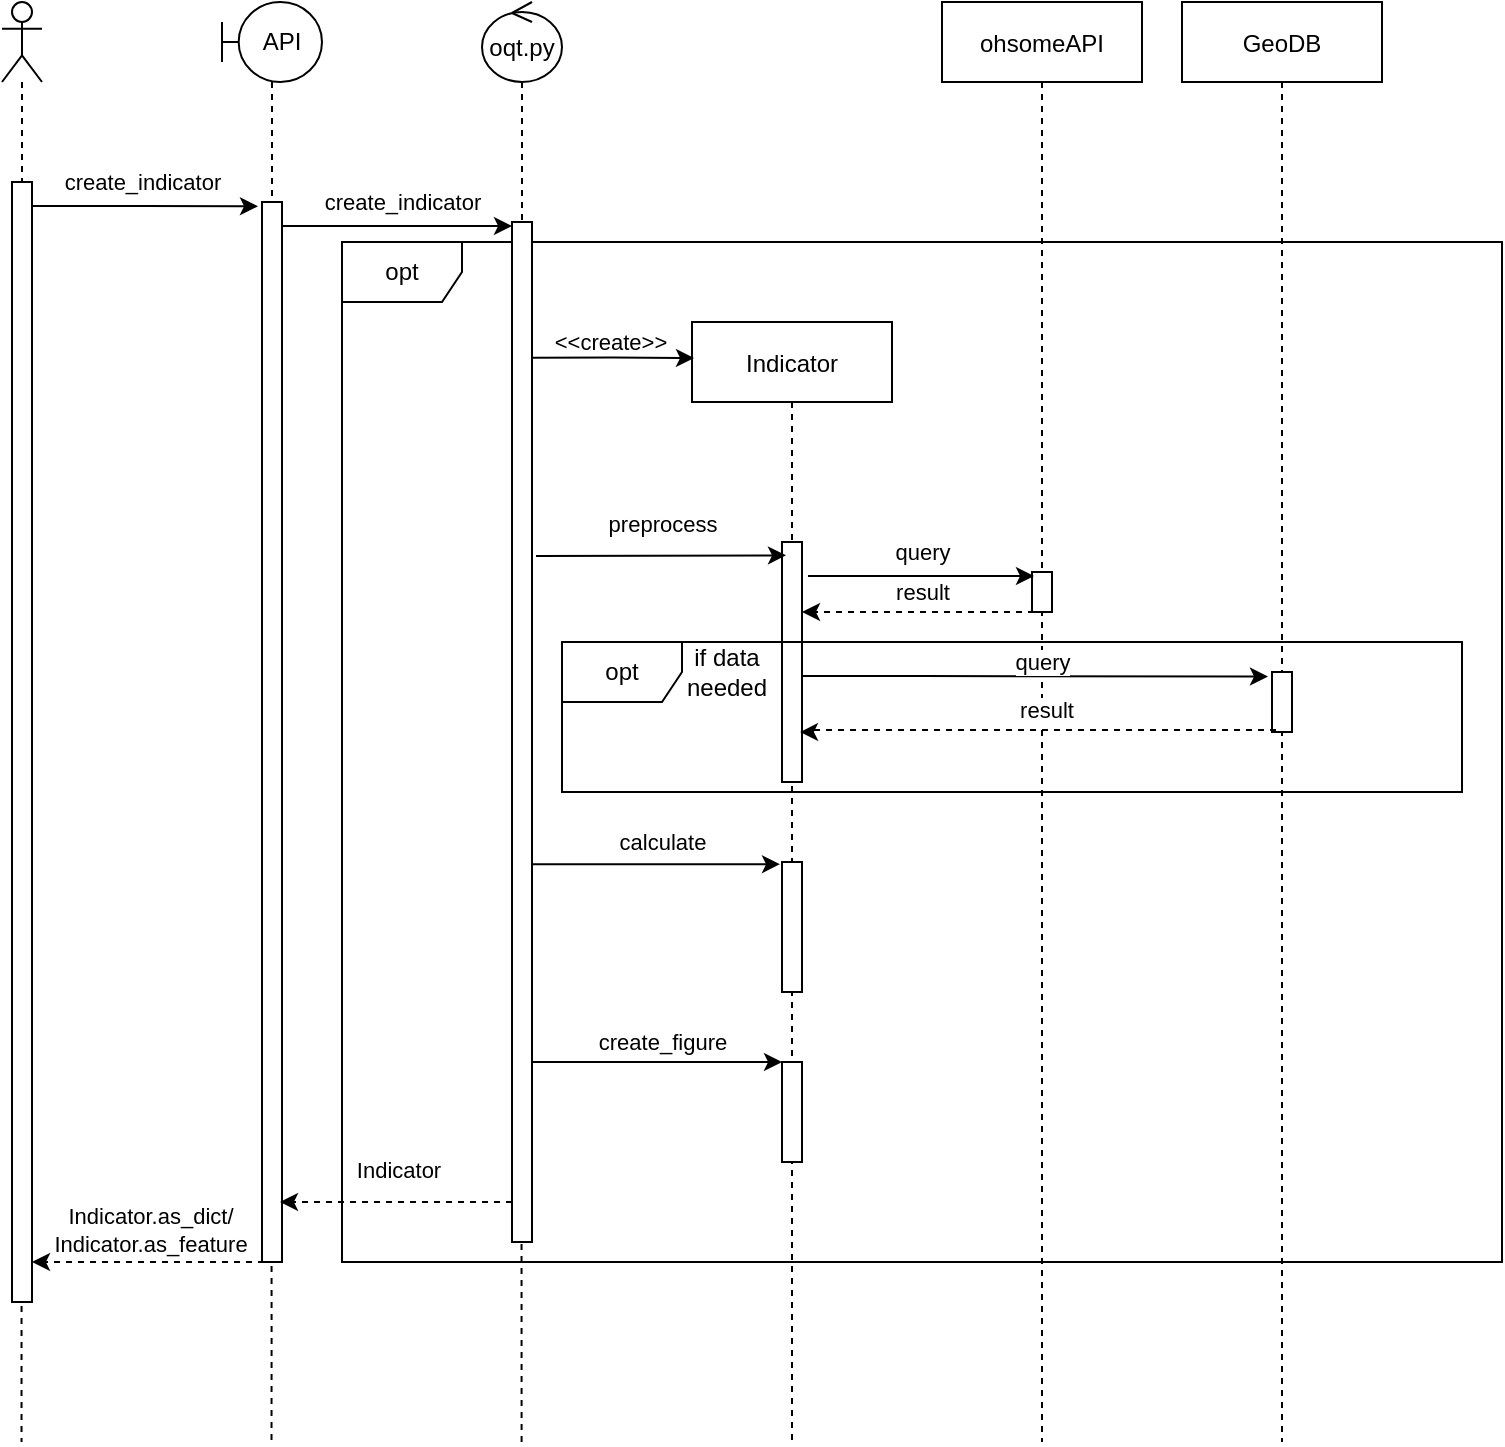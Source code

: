 <mxfile version="21.6.8" type="device">
  <diagram id="kgpKYQtTHZ0yAKxKKP6v" name="Page-1">
    <mxGraphModel dx="1728" dy="932" grid="1" gridSize="10" guides="1" tooltips="1" connect="1" arrows="1" fold="1" page="1" pageScale="1" pageWidth="850" pageHeight="1100" math="0" shadow="0">
      <root>
        <mxCell id="0" />
        <mxCell id="1" parent="0" />
        <mxCell id="RkgCNi8kKASeo4aPOwPu-42" value="opt" style="shape=umlFrame;whiteSpace=wrap;html=1;rounded=0;shadow=0;glass=0;sketch=0;" parent="1" vertex="1">
          <mxGeometry x="200" y="200" width="580" height="510" as="geometry" />
        </mxCell>
        <mxCell id="3nuBFxr9cyL0pnOWT2aG-1" value="Indicator" style="shape=umlLifeline;perimeter=lifelinePerimeter;container=1;collapsible=0;recursiveResize=0;rounded=0;shadow=0;strokeWidth=1;glass=0;sketch=0;size=40;" parent="1" vertex="1">
          <mxGeometry x="375" y="240" width="100" height="560" as="geometry" />
        </mxCell>
        <mxCell id="3nuBFxr9cyL0pnOWT2aG-2" value="" style="points=[];perimeter=orthogonalPerimeter;rounded=0;shadow=0;strokeWidth=1;" parent="3nuBFxr9cyL0pnOWT2aG-1" vertex="1">
          <mxGeometry x="45" y="110" width="10" height="120" as="geometry" />
        </mxCell>
        <mxCell id="RkgCNi8kKASeo4aPOwPu-27" value="" style="points=[];perimeter=orthogonalPerimeter;rounded=0;shadow=0;strokeWidth=1;" parent="3nuBFxr9cyL0pnOWT2aG-1" vertex="1">
          <mxGeometry x="45" y="370" width="10" height="50" as="geometry" />
        </mxCell>
        <mxCell id="RkgCNi8kKASeo4aPOwPu-25" value="" style="points=[];perimeter=orthogonalPerimeter;rounded=0;shadow=0;strokeWidth=1;" parent="3nuBFxr9cyL0pnOWT2aG-1" vertex="1">
          <mxGeometry x="45" y="270" width="10" height="65" as="geometry" />
        </mxCell>
        <mxCell id="RkgCNi8kKASeo4aPOwPu-11" style="edgeStyle=orthogonalEdgeStyle;rounded=0;orthogonalLoop=1;jettySize=auto;html=1;endArrow=none;endFill=0;dashed=1;" parent="1" edge="1">
          <mxGeometry relative="1" as="geometry">
            <mxPoint x="39.76" y="800" as="targetPoint" />
            <Array as="points">
              <mxPoint x="39.76" y="540" />
            </Array>
            <mxPoint x="39.76" y="690.0" as="sourcePoint" />
          </mxGeometry>
        </mxCell>
        <mxCell id="RkgCNi8kKASeo4aPOwPu-5" value="" style="shape=umlActor;verticalLabelPosition=bottom;verticalAlign=top;html=1;outlineConnect=0;rounded=0;shadow=0;glass=0;sketch=0;" parent="1" vertex="1">
          <mxGeometry x="30" y="80" width="20" height="40" as="geometry" />
        </mxCell>
        <mxCell id="RkgCNi8kKASeo4aPOwPu-19" style="edgeStyle=orthogonalEdgeStyle;rounded=0;orthogonalLoop=1;jettySize=auto;html=1;entryX=0.5;entryY=0;entryDx=0;entryDy=0;entryPerimeter=0;dashed=1;endArrow=none;endFill=0;" parent="1" source="RkgCNi8kKASeo4aPOwPu-6" target="RkgCNi8kKASeo4aPOwPu-18" edge="1">
          <mxGeometry relative="1" as="geometry" />
        </mxCell>
        <mxCell id="RkgCNi8kKASeo4aPOwPu-6" value="oqt.py" style="ellipse;shape=umlControl;whiteSpace=wrap;html=1;rounded=0;shadow=0;glass=0;sketch=0;" parent="1" vertex="1">
          <mxGeometry x="270" y="80" width="40" height="40" as="geometry" />
        </mxCell>
        <mxCell id="RkgCNi8kKASeo4aPOwPu-14" style="edgeStyle=orthogonalEdgeStyle;rounded=0;orthogonalLoop=1;jettySize=auto;html=1;dashed=1;endArrow=none;endFill=0;" parent="1" edge="1">
          <mxGeometry relative="1" as="geometry">
            <mxPoint x="164.76" y="800" as="targetPoint" />
            <Array as="points">
              <mxPoint x="164.76" y="750" />
            </Array>
            <mxPoint x="164.76" y="670.0" as="sourcePoint" />
          </mxGeometry>
        </mxCell>
        <mxCell id="RkgCNi8kKASeo4aPOwPu-7" value="API" style="shape=umlBoundary;whiteSpace=wrap;html=1;rounded=0;shadow=0;glass=0;sketch=0;" parent="1" vertex="1">
          <mxGeometry x="140" y="80" width="50" height="40" as="geometry" />
        </mxCell>
        <mxCell id="RkgCNi8kKASeo4aPOwPu-8" value="ohsomeAPI" style="shape=umlLifeline;perimeter=lifelinePerimeter;container=1;collapsible=0;recursiveResize=0;rounded=0;shadow=0;strokeWidth=1;glass=0;sketch=0;" parent="1" vertex="1">
          <mxGeometry x="500" y="80" width="100" height="720" as="geometry" />
        </mxCell>
        <mxCell id="RkgCNi8kKASeo4aPOwPu-9" value="" style="points=[];perimeter=orthogonalPerimeter;rounded=0;shadow=0;strokeWidth=1;" parent="RkgCNi8kKASeo4aPOwPu-8" vertex="1">
          <mxGeometry x="45" y="285" width="10" height="20" as="geometry" />
        </mxCell>
        <mxCell id="RkgCNi8kKASeo4aPOwPu-20" value="&lt;div&gt;create_indicator&lt;/div&gt;" style="edgeStyle=orthogonalEdgeStyle;rounded=0;orthogonalLoop=1;jettySize=auto;html=1;endArrow=classic;endFill=1;entryX=-0.2;entryY=0.004;entryDx=0;entryDy=0;entryPerimeter=0;" parent="1" source="RkgCNi8kKASeo4aPOwPu-12" target="RkgCNi8kKASeo4aPOwPu-15" edge="1">
          <mxGeometry x="-0.027" y="12" relative="1" as="geometry">
            <mxPoint x="170" y="183" as="targetPoint" />
            <Array as="points">
              <mxPoint x="100" y="182" />
              <mxPoint x="100" y="182" />
            </Array>
            <mxPoint as="offset" />
          </mxGeometry>
        </mxCell>
        <mxCell id="RkgCNi8kKASeo4aPOwPu-12" value="" style="points=[];perimeter=orthogonalPerimeter;rounded=0;shadow=0;strokeWidth=1;" parent="1" vertex="1">
          <mxGeometry x="35" y="170" width="10" height="560" as="geometry" />
        </mxCell>
        <mxCell id="RkgCNi8kKASeo4aPOwPu-13" style="edgeStyle=orthogonalEdgeStyle;rounded=0;orthogonalLoop=1;jettySize=auto;html=1;endArrow=none;endFill=0;dashed=1;" parent="1" source="RkgCNi8kKASeo4aPOwPu-5" target="RkgCNi8kKASeo4aPOwPu-12" edge="1">
          <mxGeometry relative="1" as="geometry">
            <mxPoint x="40" y="650" as="targetPoint" />
            <mxPoint x="40" y="120" as="sourcePoint" />
            <Array as="points" />
          </mxGeometry>
        </mxCell>
        <mxCell id="RkgCNi8kKASeo4aPOwPu-22" value="create_indicator" style="edgeStyle=orthogonalEdgeStyle;rounded=0;orthogonalLoop=1;jettySize=auto;html=1;endArrow=classic;endFill=1;entryX=0;entryY=0.004;entryDx=0;entryDy=0;entryPerimeter=0;" parent="1" source="RkgCNi8kKASeo4aPOwPu-15" target="RkgCNi8kKASeo4aPOwPu-18" edge="1">
          <mxGeometry x="0.043" y="12" relative="1" as="geometry">
            <mxPoint x="290" y="460" as="targetPoint" />
            <Array as="points">
              <mxPoint x="230" y="192" />
              <mxPoint x="230" y="192" />
            </Array>
            <mxPoint as="offset" />
          </mxGeometry>
        </mxCell>
        <mxCell id="RkgCNi8kKASeo4aPOwPu-15" value="" style="points=[];perimeter=orthogonalPerimeter;rounded=0;shadow=0;strokeWidth=1;" parent="1" vertex="1">
          <mxGeometry x="160" y="180" width="10" height="530" as="geometry" />
        </mxCell>
        <mxCell id="RkgCNi8kKASeo4aPOwPu-16" style="edgeStyle=orthogonalEdgeStyle;rounded=0;orthogonalLoop=1;jettySize=auto;html=1;dashed=1;endArrow=none;endFill=0;" parent="1" source="RkgCNi8kKASeo4aPOwPu-7" target="RkgCNi8kKASeo4aPOwPu-15" edge="1">
          <mxGeometry relative="1" as="geometry">
            <mxPoint x="180" y="790" as="targetPoint" />
            <mxPoint x="170" y="120" as="sourcePoint" />
            <Array as="points" />
          </mxGeometry>
        </mxCell>
        <mxCell id="RkgCNi8kKASeo4aPOwPu-17" style="edgeStyle=orthogonalEdgeStyle;rounded=0;orthogonalLoop=1;jettySize=auto;html=1;dashed=1;endArrow=none;endFill=0;" parent="1" edge="1">
          <mxGeometry relative="1" as="geometry">
            <mxPoint x="289.76" y="800" as="targetPoint" />
            <Array as="points">
              <mxPoint x="289.76" y="800" />
            </Array>
            <mxPoint x="289.76" y="665.0" as="sourcePoint" />
          </mxGeometry>
        </mxCell>
        <mxCell id="RkgCNi8kKASeo4aPOwPu-33" value="Indicator" style="edgeStyle=orthogonalEdgeStyle;rounded=0;orthogonalLoop=1;jettySize=auto;html=1;endArrow=classic;endFill=1;dashed=1;" parent="1" source="RkgCNi8kKASeo4aPOwPu-18" edge="1">
          <mxGeometry x="-0.018" y="-16" relative="1" as="geometry">
            <mxPoint x="169" y="680" as="targetPoint" />
            <Array as="points">
              <mxPoint x="169" y="680" />
            </Array>
            <mxPoint as="offset" />
          </mxGeometry>
        </mxCell>
        <mxCell id="RkgCNi8kKASeo4aPOwPu-18" value="" style="points=[];perimeter=orthogonalPerimeter;rounded=0;shadow=0;strokeWidth=1;" parent="1" vertex="1">
          <mxGeometry x="285" y="190" width="10" height="510" as="geometry" />
        </mxCell>
        <mxCell id="RkgCNi8kKASeo4aPOwPu-23" value="preprocess" style="edgeStyle=orthogonalEdgeStyle;rounded=0;orthogonalLoop=1;jettySize=auto;html=1;endArrow=classic;endFill=1;entryX=0.47;entryY=0.169;entryDx=0;entryDy=0;entryPerimeter=0;verticalAlign=bottom;" parent="1" edge="1">
          <mxGeometry x="0.008" y="7" relative="1" as="geometry">
            <mxPoint x="422" y="356.68" as="targetPoint" />
            <mxPoint x="297" y="357" as="sourcePoint" />
            <Array as="points">
              <mxPoint x="297" y="357" />
            </Array>
            <mxPoint as="offset" />
          </mxGeometry>
        </mxCell>
        <mxCell id="RkgCNi8kKASeo4aPOwPu-24" value="calculate" style="edgeStyle=orthogonalEdgeStyle;rounded=0;orthogonalLoop=1;jettySize=auto;html=1;endArrow=classic;endFill=1;entryX=-0.1;entryY=0.017;entryDx=0;entryDy=0;entryPerimeter=0;" parent="1" target="RkgCNi8kKASeo4aPOwPu-25" edge="1">
          <mxGeometry x="0.207" y="11" relative="1" as="geometry">
            <mxPoint x="459" y="534" as="targetPoint" />
            <mxPoint x="295" y="536" as="sourcePoint" />
            <Array as="points">
              <mxPoint x="295" y="511" />
            </Array>
            <mxPoint as="offset" />
          </mxGeometry>
        </mxCell>
        <mxCell id="RkgCNi8kKASeo4aPOwPu-29" value="&amp;lt;&amp;lt;create&amp;gt;&amp;gt;" style="edgeStyle=orthogonalEdgeStyle;rounded=0;orthogonalLoop=1;jettySize=auto;html=1;endArrow=classic;endFill=1;entryX=0.01;entryY=0.032;entryDx=0;entryDy=0;entryPerimeter=0;exitX=0.991;exitY=0.133;exitDx=0;exitDy=0;exitPerimeter=0;" parent="1" source="RkgCNi8kKASeo4aPOwPu-18" edge="1">
          <mxGeometry x="-0.053" y="-8" relative="1" as="geometry">
            <mxPoint x="376" y="258.04" as="targetPoint" />
            <mxPoint x="385" y="245" as="sourcePoint" />
            <Array as="points" />
            <mxPoint x="1" y="-16" as="offset" />
          </mxGeometry>
        </mxCell>
        <mxCell id="RkgCNi8kKASeo4aPOwPu-30" value="GeoDB" style="shape=umlLifeline;perimeter=lifelinePerimeter;container=1;collapsible=0;recursiveResize=0;rounded=0;shadow=0;strokeWidth=1;glass=0;sketch=0;" parent="1" vertex="1">
          <mxGeometry x="620" y="80" width="100" height="720" as="geometry" />
        </mxCell>
        <mxCell id="RkgCNi8kKASeo4aPOwPu-31" value="" style="points=[];perimeter=orthogonalPerimeter;rounded=0;shadow=0;strokeWidth=1;" parent="RkgCNi8kKASeo4aPOwPu-30" vertex="1">
          <mxGeometry x="45" y="335" width="10" height="30" as="geometry" />
        </mxCell>
        <mxCell id="RkgCNi8kKASeo4aPOwPu-26" value="create_figure" style="edgeStyle=orthogonalEdgeStyle;rounded=0;orthogonalLoop=1;jettySize=auto;html=1;endArrow=classic;endFill=1;entryX=0;entryY=0;entryDx=0;entryDy=0;entryPerimeter=0;" parent="1" target="RkgCNi8kKASeo4aPOwPu-27" edge="1">
          <mxGeometry x="0.04" y="10" relative="1" as="geometry">
            <mxPoint x="420" y="695" as="targetPoint" />
            <mxPoint x="295" y="610" as="sourcePoint" />
            <Array as="points">
              <mxPoint x="295" y="610" />
            </Array>
            <mxPoint as="offset" />
          </mxGeometry>
        </mxCell>
        <mxCell id="RkgCNi8kKASeo4aPOwPu-32" value="query" style="edgeStyle=orthogonalEdgeStyle;rounded=0;orthogonalLoop=1;jettySize=auto;html=1;endArrow=classic;endFill=1;entryX=0.1;entryY=0.1;entryDx=0;entryDy=0;entryPerimeter=0;" parent="1" target="RkgCNi8kKASeo4aPOwPu-9" edge="1">
          <mxGeometry x="0.009" y="12" relative="1" as="geometry">
            <mxPoint x="788" y="455" as="targetPoint" />
            <mxPoint x="433" y="367" as="sourcePoint" />
            <Array as="points">
              <mxPoint x="460" y="367" />
              <mxPoint x="460" y="367" />
            </Array>
            <mxPoint as="offset" />
          </mxGeometry>
        </mxCell>
        <mxCell id="RkgCNi8kKASeo4aPOwPu-35" value="result" style="edgeStyle=orthogonalEdgeStyle;rounded=0;orthogonalLoop=1;jettySize=auto;html=1;entryX=0.9;entryY=0.978;entryDx=0;entryDy=0;entryPerimeter=0;endArrow=classic;endFill=1;dashed=1;" parent="1" edge="1">
          <mxGeometry x="-0.035" y="-10" relative="1" as="geometry">
            <mxPoint x="546" y="385.0" as="sourcePoint" />
            <mxPoint x="430" y="385.0" as="targetPoint" />
            <Array as="points">
              <mxPoint x="521" y="384.2" />
            </Array>
            <mxPoint as="offset" />
          </mxGeometry>
        </mxCell>
        <mxCell id="RkgCNi8kKASeo4aPOwPu-36" value="opt" style="shape=umlFrame;whiteSpace=wrap;html=1;rounded=0;shadow=0;glass=0;sketch=0;" parent="1" vertex="1">
          <mxGeometry x="310" y="400" width="450" height="75" as="geometry" />
        </mxCell>
        <mxCell id="RkgCNi8kKASeo4aPOwPu-37" value="query" style="edgeStyle=orthogonalEdgeStyle;rounded=0;orthogonalLoop=1;jettySize=auto;html=1;endArrow=classic;endFill=1;entryX=-0.2;entryY=0.075;entryDx=0;entryDy=0;entryPerimeter=0;" parent="1" source="3nuBFxr9cyL0pnOWT2aG-2" target="RkgCNi8kKASeo4aPOwPu-31" edge="1">
          <mxGeometry x="0.03" y="7" relative="1" as="geometry">
            <mxPoint x="670" y="408" as="targetPoint" />
            <mxPoint x="430" y="405" as="sourcePoint" />
            <Array as="points">
              <mxPoint x="490" y="417" />
              <mxPoint x="490" y="417" />
            </Array>
            <mxPoint as="offset" />
          </mxGeometry>
        </mxCell>
        <mxCell id="RkgCNi8kKASeo4aPOwPu-38" value="result" style="edgeStyle=orthogonalEdgeStyle;rounded=0;orthogonalLoop=1;jettySize=auto;html=1;entryX=0.9;entryY=0.792;entryDx=0;entryDy=0;entryPerimeter=0;endArrow=classic;endFill=1;dashed=1;exitX=0.2;exitY=0.967;exitDx=0;exitDy=0;exitPerimeter=0;" parent="1" source="RkgCNi8kKASeo4aPOwPu-31" target="3nuBFxr9cyL0pnOWT2aG-2" edge="1">
          <mxGeometry x="-0.035" y="-10" relative="1" as="geometry">
            <mxPoint x="667" y="436" as="sourcePoint" />
            <mxPoint x="540" y="425" as="targetPoint" />
            <Array as="points">
              <mxPoint x="433" y="444" />
              <mxPoint x="433" y="445" />
            </Array>
            <mxPoint as="offset" />
          </mxGeometry>
        </mxCell>
        <mxCell id="RkgCNi8kKASeo4aPOwPu-39" value="if data needed" style="text;html=1;strokeColor=none;fillColor=none;align=center;verticalAlign=middle;whiteSpace=wrap;rounded=0;shadow=0;glass=0;sketch=0;" parent="1" vertex="1">
          <mxGeometry x="370" y="400" width="45" height="30" as="geometry" />
        </mxCell>
        <mxCell id="RkgCNi8kKASeo4aPOwPu-49" value="&lt;div&gt;Indicator.as_dict/&lt;/div&gt;&lt;div&gt;Indicator.as_feature&lt;br&gt;&lt;/div&gt;" style="edgeStyle=orthogonalEdgeStyle;rounded=0;orthogonalLoop=1;jettySize=auto;html=1;endArrow=classic;endFill=1;dashed=1;" parent="1" edge="1">
          <mxGeometry x="-0.018" y="-16" relative="1" as="geometry">
            <mxPoint x="161" y="710" as="sourcePoint" />
            <mxPoint x="45" y="710" as="targetPoint" />
            <Array as="points">
              <mxPoint x="45" y="710" />
            </Array>
            <mxPoint as="offset" />
          </mxGeometry>
        </mxCell>
      </root>
    </mxGraphModel>
  </diagram>
</mxfile>
